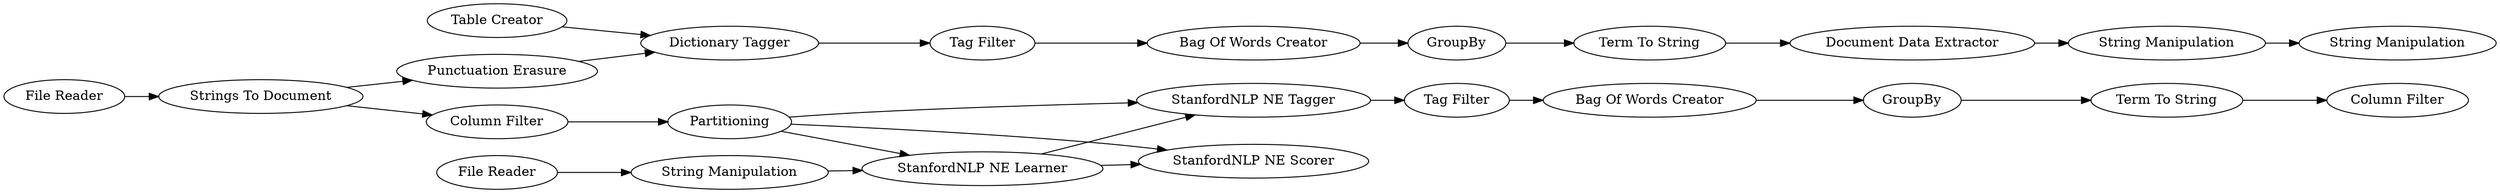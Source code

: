 digraph {
	150 -> 143
	26 -> 30
	145 -> 119
	117 -> 119
	125 -> 126
	117 -> 145
	119 -> 128
	10 -> 50
	8 -> 50
	143 -> 144
	143 -> 8
	52 -> 26
	50 -> 48
	30 -> 156
	117 -> 146
	145 -> 146
	152 -> 153
	48 -> 52
	144 -> 117
	120 -> 122
	128 -> 120
	122 -> 125
	153 -> 145
	156 -> 157
	157 -> 158
	126 [label="Column Filter"]
	26 [label=GroupBy]
	153 [label="String Manipulation"]
	8 [label="Punctuation Erasure"]
	122 [label=GroupBy]
	145 [label="StanfordNLP NE Learner"]
	119 [label="StanfordNLP NE Tagger"]
	156 [label="Document Data Extractor"]
	146 [label="StanfordNLP NE Scorer"]
	10 [label="Table Creator"]
	48 [label="Tag Filter"]
	150 [label="File Reader"]
	144 [label="Column Filter"]
	50 [label="Dictionary Tagger"]
	125 [label="Term To String"]
	143 [label="Strings To Document"]
	158 [label="String Manipulation"]
	117 [label=Partitioning]
	120 [label="Bag Of Words Creator"]
	157 [label="String Manipulation"]
	152 [label="File Reader"]
	52 [label="Bag Of Words Creator"]
	30 [label="Term To String"]
	128 [label="Tag Filter"]
	rankdir=LR
}
